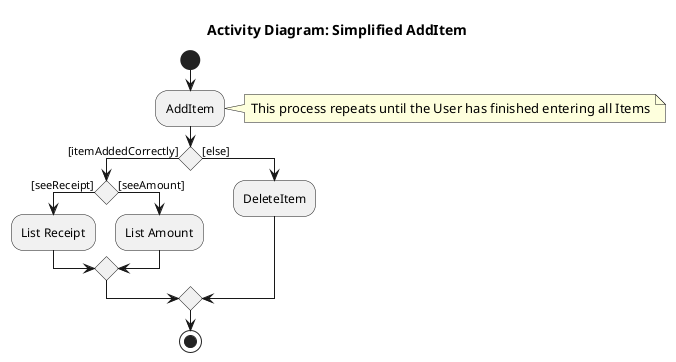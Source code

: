 @startuml

title Activity Diagram: Simplified AddItem

start
:AddItem;
note right: This process repeats until the User has finished entering all Items

if () then ([itemAddedCorrectly])

  if () then ([seeReceipt])
    :List Receipt;
  else ([seeAmount])
    :List Amount;
  endif
else ([else])
  :DeleteItem;
endif
stop


@enduml
